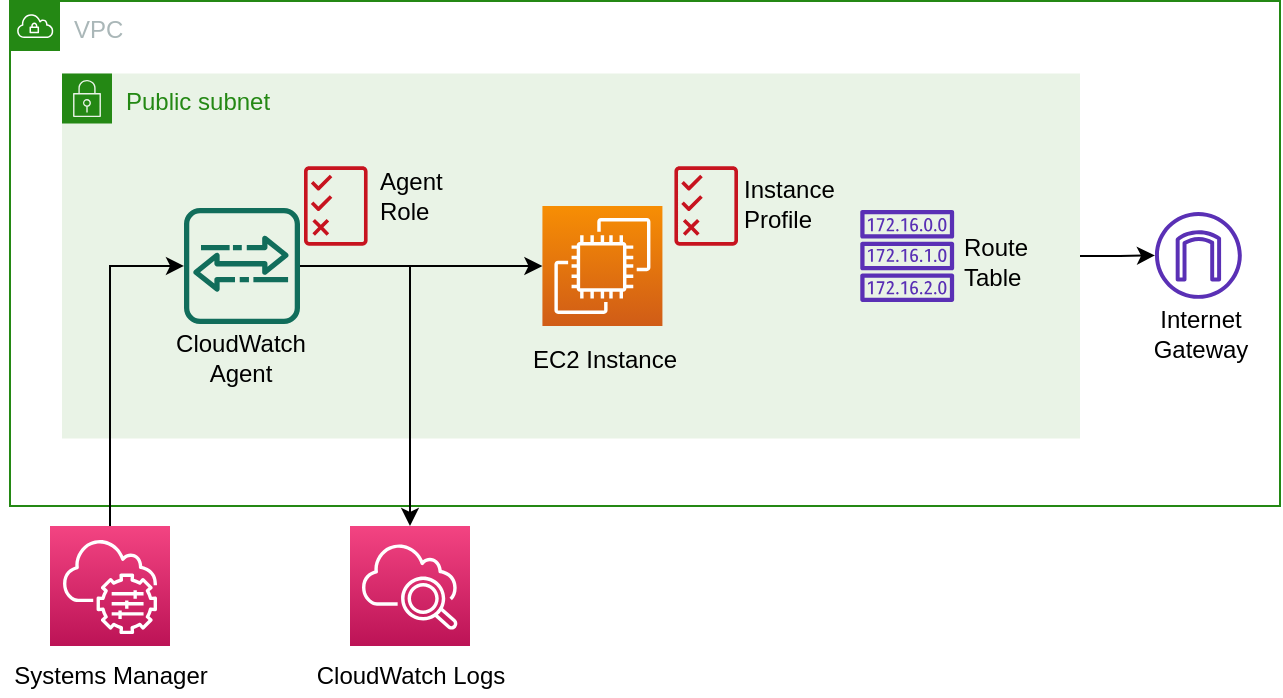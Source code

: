 <mxfile version="14.1.8" type="device"><diagram id="VrJSyCtyyk0UYBWMlAai" name="Page-1"><mxGraphModel dx="1086" dy="806" grid="1" gridSize="10" guides="1" tooltips="1" connect="1" arrows="1" fold="1" page="1" pageScale="1" pageWidth="850" pageHeight="1100" background="none" math="0" shadow="0"><root><mxCell id="0"/><mxCell id="1" parent="0"/><mxCell id="lls4c6PotRuVWO8DvVIY-1" value="VPC" style="points=[[0,0],[0.25,0],[0.5,0],[0.75,0],[1,0],[1,0.25],[1,0.5],[1,0.75],[1,1],[0.75,1],[0.5,1],[0.25,1],[0,1],[0,0.75],[0,0.5],[0,0.25]];outlineConnect=0;gradientColor=none;html=1;whiteSpace=wrap;fontSize=12;fontStyle=0;shape=mxgraph.aws4.group;grIcon=mxgraph.aws4.group_vpc;strokeColor=#248814;fillColor=none;verticalAlign=top;align=left;spacingLeft=30;fontColor=#AAB7B8;dashed=0;" parent="1" vertex="1"><mxGeometry x="85" y="307.5" width="635" height="252.5" as="geometry"/></mxCell><mxCell id="lls4c6PotRuVWO8DvVIY-3" value="Public subnet" style="points=[[0,0],[0.25,0],[0.5,0],[0.75,0],[1,0],[1,0.25],[1,0.5],[1,0.75],[1,1],[0.75,1],[0.5,1],[0.25,1],[0,1],[0,0.75],[0,0.5],[0,0.25]];outlineConnect=0;gradientColor=none;html=1;whiteSpace=wrap;fontSize=12;fontStyle=0;shape=mxgraph.aws4.group;grIcon=mxgraph.aws4.group_security_group;grStroke=0;strokeColor=#248814;fillColor=#E9F3E6;verticalAlign=top;align=left;spacingLeft=30;fontColor=#248814;dashed=0;" parent="1" vertex="1"><mxGeometry x="111" y="343.75" width="509" height="182.5" as="geometry"/></mxCell><mxCell id="CpfxMeXxCXW5DumJ89Vl-26" style="edgeStyle=orthogonalEdgeStyle;rounded=0;orthogonalLoop=1;jettySize=auto;html=1;exitX=1;exitY=0.5;exitDx=0;exitDy=0;" parent="1" source="lls4c6PotRuVWO8DvVIY-3" target="lls4c6PotRuVWO8DvVIY-6" edge="1"><mxGeometry relative="1" as="geometry"/></mxCell><mxCell id="dWnzzBNCo0jr79b0VRSa-27" value="" style="group" parent="1" vertex="1" connectable="0"><mxGeometry x="510" y="412" width="100" height="46" as="geometry"/></mxCell><mxCell id="lls4c6PotRuVWO8DvVIY-5" value="" style="outlineConnect=0;fontColor=#232F3E;gradientColor=none;fillColor=#5A30B5;strokeColor=none;dashed=0;verticalLabelPosition=bottom;verticalAlign=top;align=center;html=1;fontSize=12;fontStyle=0;aspect=fixed;pointerEvents=1;shape=mxgraph.aws4.route_table;" parent="dWnzzBNCo0jr79b0VRSa-27" vertex="1"><mxGeometry width="47.21" height="46" as="geometry"/></mxCell><mxCell id="lls4c6PotRuVWO8DvVIY-9" value="Route &lt;br&gt;Table" style="text;html=1;resizable=0;autosize=1;align=left;verticalAlign=middle;points=[];fillColor=none;strokeColor=none;rounded=0;" parent="dWnzzBNCo0jr79b0VRSa-27" vertex="1"><mxGeometry x="50" y="10.5" width="50" height="30" as="geometry"/></mxCell><mxCell id="CpfxMeXxCXW5DumJ89Vl-17" value="f" style="group" parent="1" vertex="1" connectable="0"><mxGeometry x="230" y="570" width="110" height="85" as="geometry"/></mxCell><mxCell id="CpfxMeXxCXW5DumJ89Vl-1" value="" style="outlineConnect=0;fontColor=#232F3E;gradientColor=#F34482;gradientDirection=north;fillColor=#BC1356;strokeColor=#ffffff;dashed=0;verticalLabelPosition=bottom;verticalAlign=top;align=center;html=1;fontSize=12;fontStyle=0;aspect=fixed;shape=mxgraph.aws4.resourceIcon;resIcon=mxgraph.aws4.cloudwatch_2;" parent="CpfxMeXxCXW5DumJ89Vl-17" vertex="1"><mxGeometry x="25" width="60" height="60" as="geometry"/></mxCell><mxCell id="CpfxMeXxCXW5DumJ89Vl-16" value="CloudWatch Logs" style="text;html=1;resizable=0;autosize=1;align=center;verticalAlign=middle;points=[];fillColor=none;strokeColor=none;rounded=0;" parent="CpfxMeXxCXW5DumJ89Vl-17" vertex="1"><mxGeometry y="65" width="110" height="20" as="geometry"/></mxCell><mxCell id="CpfxMeXxCXW5DumJ89Vl-24" value="" style="group" parent="1" vertex="1" connectable="0"><mxGeometry x="650" y="413.0" width="60" height="76.421" as="geometry"/></mxCell><mxCell id="lls4c6PotRuVWO8DvVIY-6" value="" style="outlineConnect=0;fontColor=#232F3E;fillColor=#5A30B5;strokeColor=none;dashed=0;verticalLabelPosition=bottom;verticalAlign=top;align=center;html=1;fontSize=12;fontStyle=0;aspect=fixed;pointerEvents=1;shape=mxgraph.aws4.internet_gateway;sketch=0;" parent="CpfxMeXxCXW5DumJ89Vl-24" vertex="1"><mxGeometry x="7.486" width="43.421" height="43.421" as="geometry"/></mxCell><mxCell id="lls4c6PotRuVWO8DvVIY-11" value="Internet&lt;br&gt;Gateway" style="text;html=1;resizable=0;autosize=1;align=center;verticalAlign=middle;points=[];fillColor=none;strokeColor=none;rounded=0;" parent="CpfxMeXxCXW5DumJ89Vl-24" vertex="1"><mxGeometry y="46.421" width="60" height="30" as="geometry"/></mxCell><mxCell id="AjZtPu9GpAJyjRR4jfqs-4" value="" style="group" vertex="1" connectable="0" parent="1"><mxGeometry x="337.21" y="390" width="172.79" height="107" as="geometry"/></mxCell><mxCell id="CpfxMeXxCXW5DumJ89Vl-15" value="" style="group" parent="AjZtPu9GpAJyjRR4jfqs-4" vertex="1" connectable="0"><mxGeometry y="20" width="90" height="87" as="geometry"/></mxCell><mxCell id="dWnzzBNCo0jr79b0VRSa-3" value="" style="outlineConnect=0;fontColor=#232F3E;gradientColor=#F78E04;gradientDirection=north;fillColor=#D05C17;strokeColor=#ffffff;dashed=0;verticalLabelPosition=bottom;verticalAlign=top;align=center;html=1;fontSize=12;fontStyle=0;aspect=fixed;shape=mxgraph.aws4.resourceIcon;resIcon=mxgraph.aws4.ec2;" parent="CpfxMeXxCXW5DumJ89Vl-15" vertex="1"><mxGeometry x="14" width="60" height="60" as="geometry"/></mxCell><mxCell id="dWnzzBNCo0jr79b0VRSa-6" value="&lt;div&gt;&lt;span&gt;EC2 Instance&lt;/span&gt;&lt;/div&gt;" style="text;html=1;resizable=0;autosize=1;align=center;verticalAlign=middle;points=[];fillColor=none;strokeColor=none;rounded=0;" parent="CpfxMeXxCXW5DumJ89Vl-15" vertex="1"><mxGeometry y="67" width="90" height="20" as="geometry"/></mxCell><mxCell id="CpfxMeXxCXW5DumJ89Vl-47" value="" style="group" parent="AjZtPu9GpAJyjRR4jfqs-4" vertex="1" connectable="0"><mxGeometry x="80" width="92.79" height="40" as="geometry"/></mxCell><mxCell id="CpfxMeXxCXW5DumJ89Vl-40" value="" style="outlineConnect=0;fontColor=#232F3E;gradientColor=none;fillColor=#C7131F;strokeColor=none;dashed=0;verticalLabelPosition=bottom;verticalAlign=top;align=center;html=1;fontSize=12;fontStyle=0;aspect=fixed;pointerEvents=1;shape=mxgraph.aws4.permissions;" parent="CpfxMeXxCXW5DumJ89Vl-47" vertex="1"><mxGeometry width="31.79" height="40" as="geometry"/></mxCell><mxCell id="CpfxMeXxCXW5DumJ89Vl-46" value="Instance&lt;br&gt;&lt;div&gt;&lt;span&gt;Profile&lt;/span&gt;&lt;/div&gt;" style="text;html=1;resizable=0;autosize=1;align=left;verticalAlign=middle;points=[];fillColor=none;strokeColor=none;rounded=0;" parent="CpfxMeXxCXW5DumJ89Vl-47" vertex="1"><mxGeometry x="32.79" y="4" width="60" height="30" as="geometry"/></mxCell><mxCell id="AjZtPu9GpAJyjRR4jfqs-10" value="" style="group" vertex="1" connectable="0" parent="1"><mxGeometry x="80" y="570" width="110" height="85" as="geometry"/></mxCell><mxCell id="AjZtPu9GpAJyjRR4jfqs-2" value="" style="outlineConnect=0;fontColor=#232F3E;gradientColor=#F34482;gradientDirection=north;fillColor=#BC1356;strokeColor=#ffffff;dashed=0;verticalLabelPosition=bottom;verticalAlign=top;align=center;html=1;fontSize=12;fontStyle=0;aspect=fixed;shape=mxgraph.aws4.resourceIcon;resIcon=mxgraph.aws4.systems_manager;" vertex="1" parent="AjZtPu9GpAJyjRR4jfqs-10"><mxGeometry x="25" width="60" height="60" as="geometry"/></mxCell><mxCell id="AjZtPu9GpAJyjRR4jfqs-9" value="Systems Manager" style="text;html=1;resizable=0;autosize=1;align=center;verticalAlign=middle;points=[];fillColor=none;strokeColor=none;rounded=0;" vertex="1" parent="AjZtPu9GpAJyjRR4jfqs-10"><mxGeometry y="65" width="110" height="20" as="geometry"/></mxCell><mxCell id="AjZtPu9GpAJyjRR4jfqs-11" value="" style="group" vertex="1" connectable="0" parent="1"><mxGeometry x="160" y="411" width="80" height="90" as="geometry"/></mxCell><mxCell id="AjZtPu9GpAJyjRR4jfqs-3" value="" style="outlineConnect=0;fontColor=#232F3E;gradientColor=none;fillColor=#116D5B;strokeColor=none;dashed=0;verticalLabelPosition=bottom;verticalAlign=top;align=center;html=1;fontSize=12;fontStyle=0;aspect=fixed;shape=mxgraph.aws4.agent2;" vertex="1" parent="AjZtPu9GpAJyjRR4jfqs-11"><mxGeometry x="12" width="58" height="58" as="geometry"/></mxCell><mxCell id="AjZtPu9GpAJyjRR4jfqs-5" value="&lt;div&gt;&lt;span&gt;CloudWatch&lt;/span&gt;&lt;/div&gt;&lt;div&gt;&lt;span&gt;Agent&lt;/span&gt;&lt;/div&gt;" style="text;html=1;resizable=0;autosize=1;align=center;verticalAlign=middle;points=[];fillColor=none;strokeColor=none;rounded=0;fontStyle=0" vertex="1" parent="AjZtPu9GpAJyjRR4jfqs-11"><mxGeometry y="60" width="80" height="30" as="geometry"/></mxCell><mxCell id="AjZtPu9GpAJyjRR4jfqs-13" value="" style="group" vertex="1" connectable="0" parent="1"><mxGeometry x="200.0" y="390" width="86.21" height="40" as="geometry"/></mxCell><mxCell id="CpfxMeXxCXW5DumJ89Vl-38" value="Agent&lt;br&gt;Role" style="text;html=1;resizable=0;autosize=1;align=left;verticalAlign=middle;points=[];fillColor=none;strokeColor=none;rounded=0;" parent="AjZtPu9GpAJyjRR4jfqs-13" vertex="1"><mxGeometry x="68.21" width="50" height="30" as="geometry"/></mxCell><mxCell id="CpfxMeXxCXW5DumJ89Vl-12" value="" style="outlineConnect=0;fontColor=#232F3E;gradientColor=none;fillColor=#C7131F;strokeColor=none;dashed=0;verticalLabelPosition=bottom;verticalAlign=top;align=center;html=1;fontSize=12;fontStyle=0;aspect=fixed;pointerEvents=1;shape=mxgraph.aws4.permissions;" parent="AjZtPu9GpAJyjRR4jfqs-13" vertex="1"><mxGeometry x="32" width="31.79" height="40" as="geometry"/></mxCell><mxCell id="AjZtPu9GpAJyjRR4jfqs-15" style="edgeStyle=orthogonalEdgeStyle;rounded=0;orthogonalLoop=1;jettySize=auto;html=1;" edge="1" parent="1" source="AjZtPu9GpAJyjRR4jfqs-3" target="dWnzzBNCo0jr79b0VRSa-3"><mxGeometry relative="1" as="geometry"/></mxCell><mxCell id="AjZtPu9GpAJyjRR4jfqs-16" style="edgeStyle=orthogonalEdgeStyle;rounded=0;orthogonalLoop=1;jettySize=auto;html=1;" edge="1" parent="1" source="AjZtPu9GpAJyjRR4jfqs-3" target="CpfxMeXxCXW5DumJ89Vl-1"><mxGeometry relative="1" as="geometry"/></mxCell><mxCell id="AjZtPu9GpAJyjRR4jfqs-20" style="edgeStyle=orthogonalEdgeStyle;rounded=0;orthogonalLoop=1;jettySize=auto;html=1;startArrow=classic;startFill=1;endArrow=none;endFill=0;" edge="1" parent="1" source="AjZtPu9GpAJyjRR4jfqs-3" target="AjZtPu9GpAJyjRR4jfqs-2"><mxGeometry relative="1" as="geometry"/></mxCell></root></mxGraphModel></diagram></mxfile>